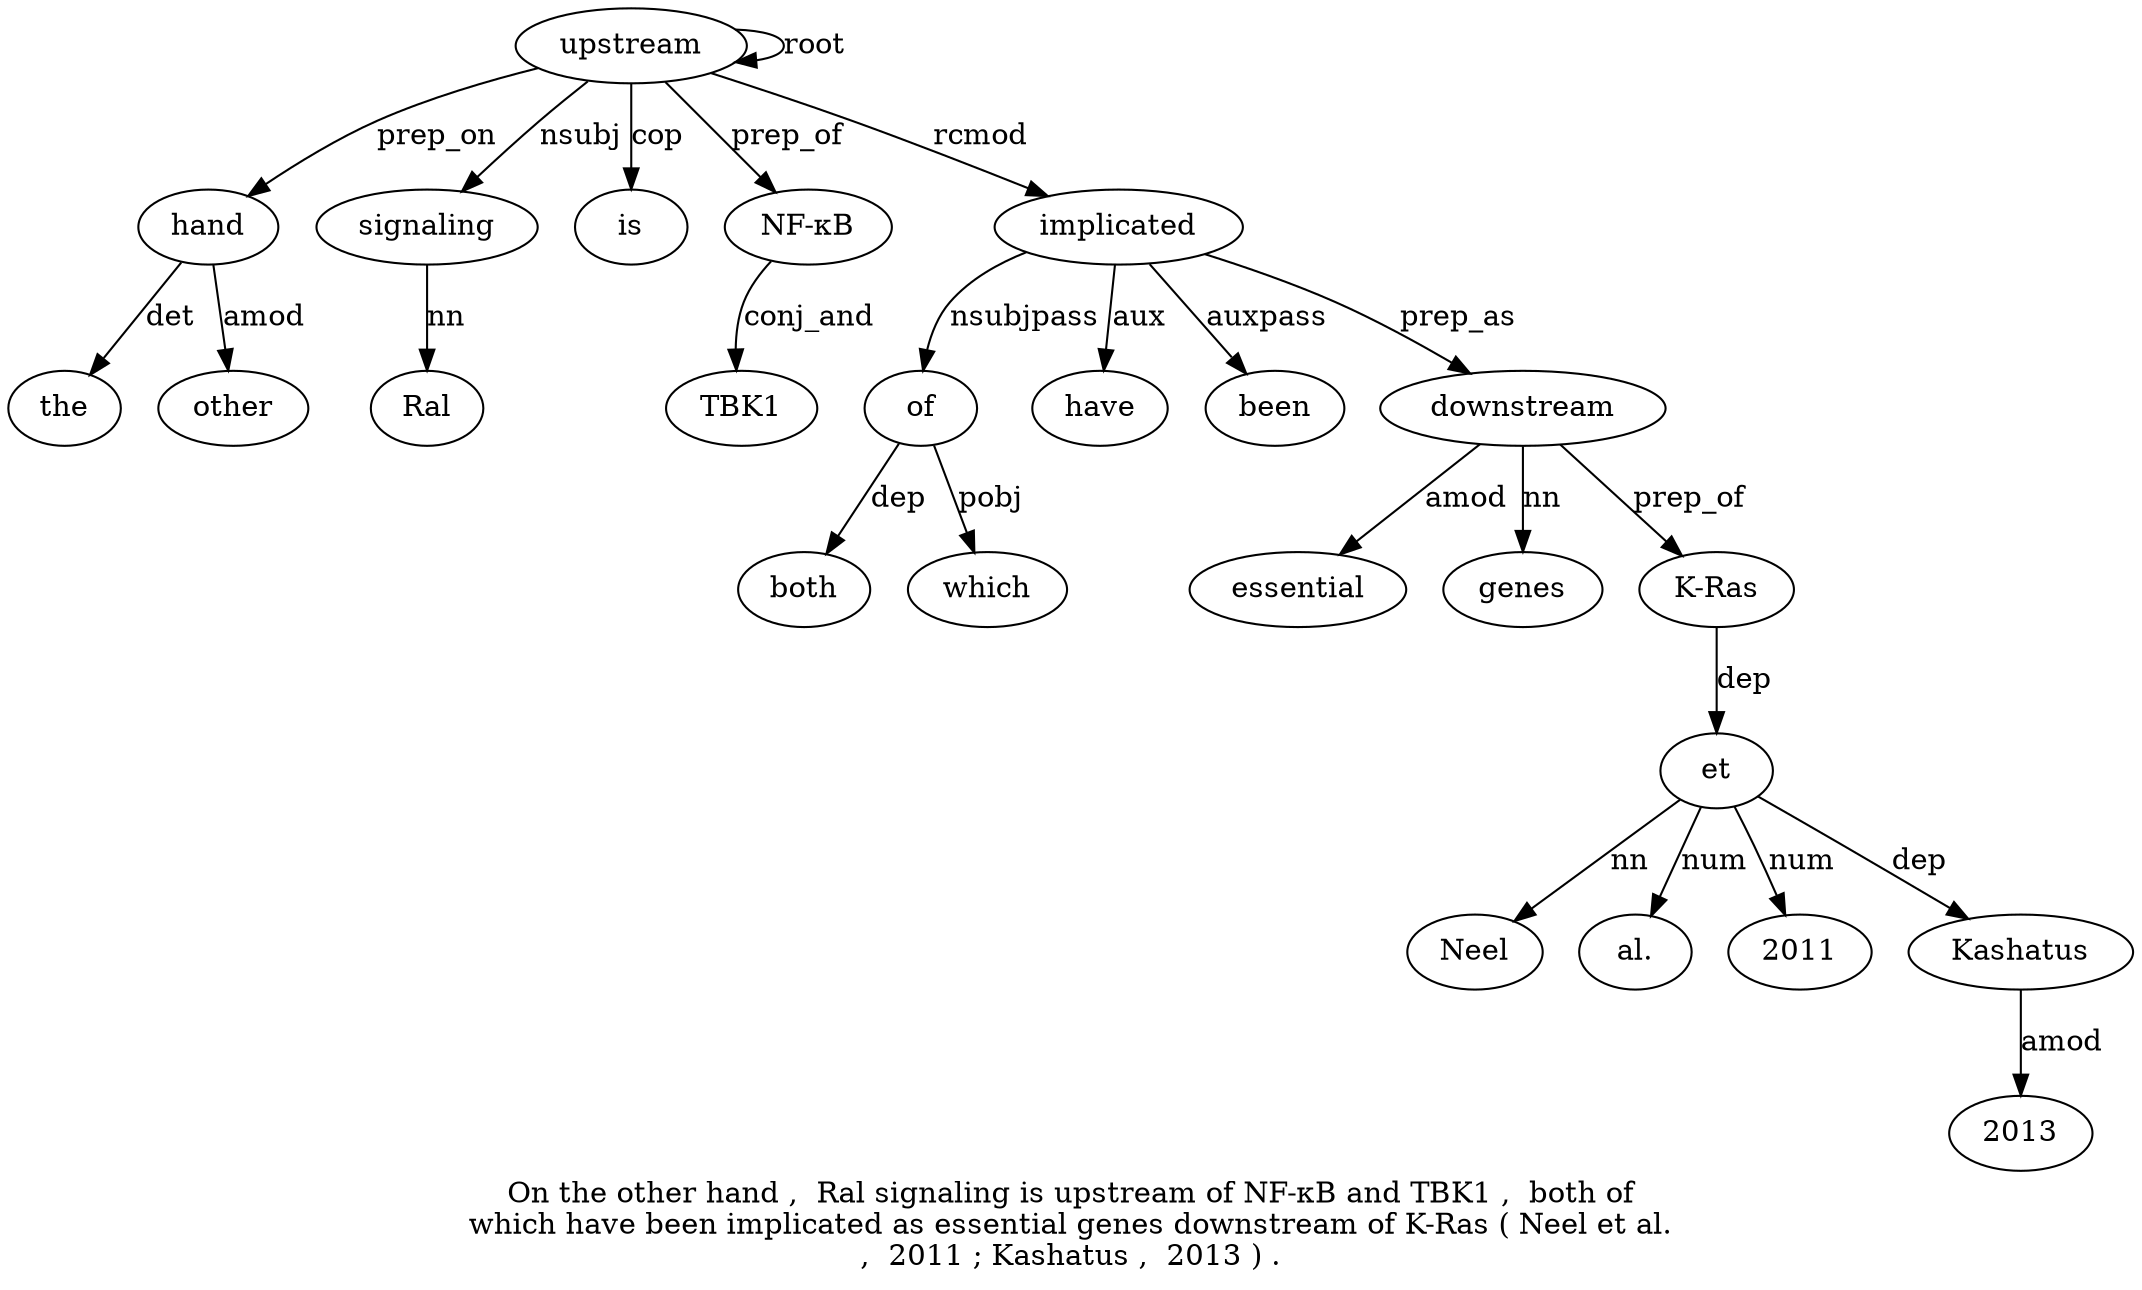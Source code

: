digraph "On the other hand ,  Ral signaling is upstream of NF-κB and TBK1 ,  both of which have been implicated as essential genes downstream of K-Ras ( Neel et al. ,  2011 ; Kashatus ,  2013 ) ." {
label="On the other hand ,  Ral signaling is upstream of NF-κB and TBK1 ,  both of
which have been implicated as essential genes downstream of K-Ras ( Neel et al.
,  2011 ; Kashatus ,  2013 ) .";
hand4 [style=filled, fillcolor=white, label=hand];
the2 [style=filled, fillcolor=white, label=the];
hand4 -> the2  [label=det];
other3 [style=filled, fillcolor=white, label=other];
hand4 -> other3  [label=amod];
upstream9 [style=filled, fillcolor=white, label=upstream];
upstream9 -> hand4  [label=prep_on];
signaling7 [style=filled, fillcolor=white, label=signaling];
Ral6 [style=filled, fillcolor=white, label=Ral];
signaling7 -> Ral6  [label=nn];
upstream9 -> signaling7  [label=nsubj];
is8 [style=filled, fillcolor=white, label=is];
upstream9 -> is8  [label=cop];
upstream9 -> upstream9  [label=root];
"NF-κB11" [style=filled, fillcolor=white, label="NF-κB"];
upstream9 -> "NF-κB11"  [label=prep_of];
TBK113 [style=filled, fillcolor=white, label=TBK1];
"NF-κB11" -> TBK113  [label=conj_and];
of16 [style=filled, fillcolor=white, label=of];
both15 [style=filled, fillcolor=white, label=both];
of16 -> both15  [label=dep];
implicated20 [style=filled, fillcolor=white, label=implicated];
implicated20 -> of16  [label=nsubjpass];
which17 [style=filled, fillcolor=white, label=which];
of16 -> which17  [label=pobj];
have18 [style=filled, fillcolor=white, label=have];
implicated20 -> have18  [label=aux];
been19 [style=filled, fillcolor=white, label=been];
implicated20 -> been19  [label=auxpass];
upstream9 -> implicated20  [label=rcmod];
downstream24 [style=filled, fillcolor=white, label=downstream];
essential22 [style=filled, fillcolor=white, label=essential];
downstream24 -> essential22  [label=amod];
genes23 [style=filled, fillcolor=white, label=genes];
downstream24 -> genes23  [label=nn];
implicated20 -> downstream24  [label=prep_as];
"K-Ras26" [style=filled, fillcolor=white, label="K-Ras"];
downstream24 -> "K-Ras26"  [label=prep_of];
et29 [style=filled, fillcolor=white, label=et];
Neel28 [style=filled, fillcolor=white, label=Neel];
et29 -> Neel28  [label=nn];
"K-Ras26" -> et29  [label=dep];
"al.30" [style=filled, fillcolor=white, label="al."];
et29 -> "al.30"  [label=num];
20113 [style=filled, fillcolor=white, label=2011];
et29 -> 20113  [label=num];
Kashatus34 [style=filled, fillcolor=white, label=Kashatus];
et29 -> Kashatus34  [label=dep];
201336 [style=filled, fillcolor=white, label=2013];
Kashatus34 -> 201336  [label=amod];
}
